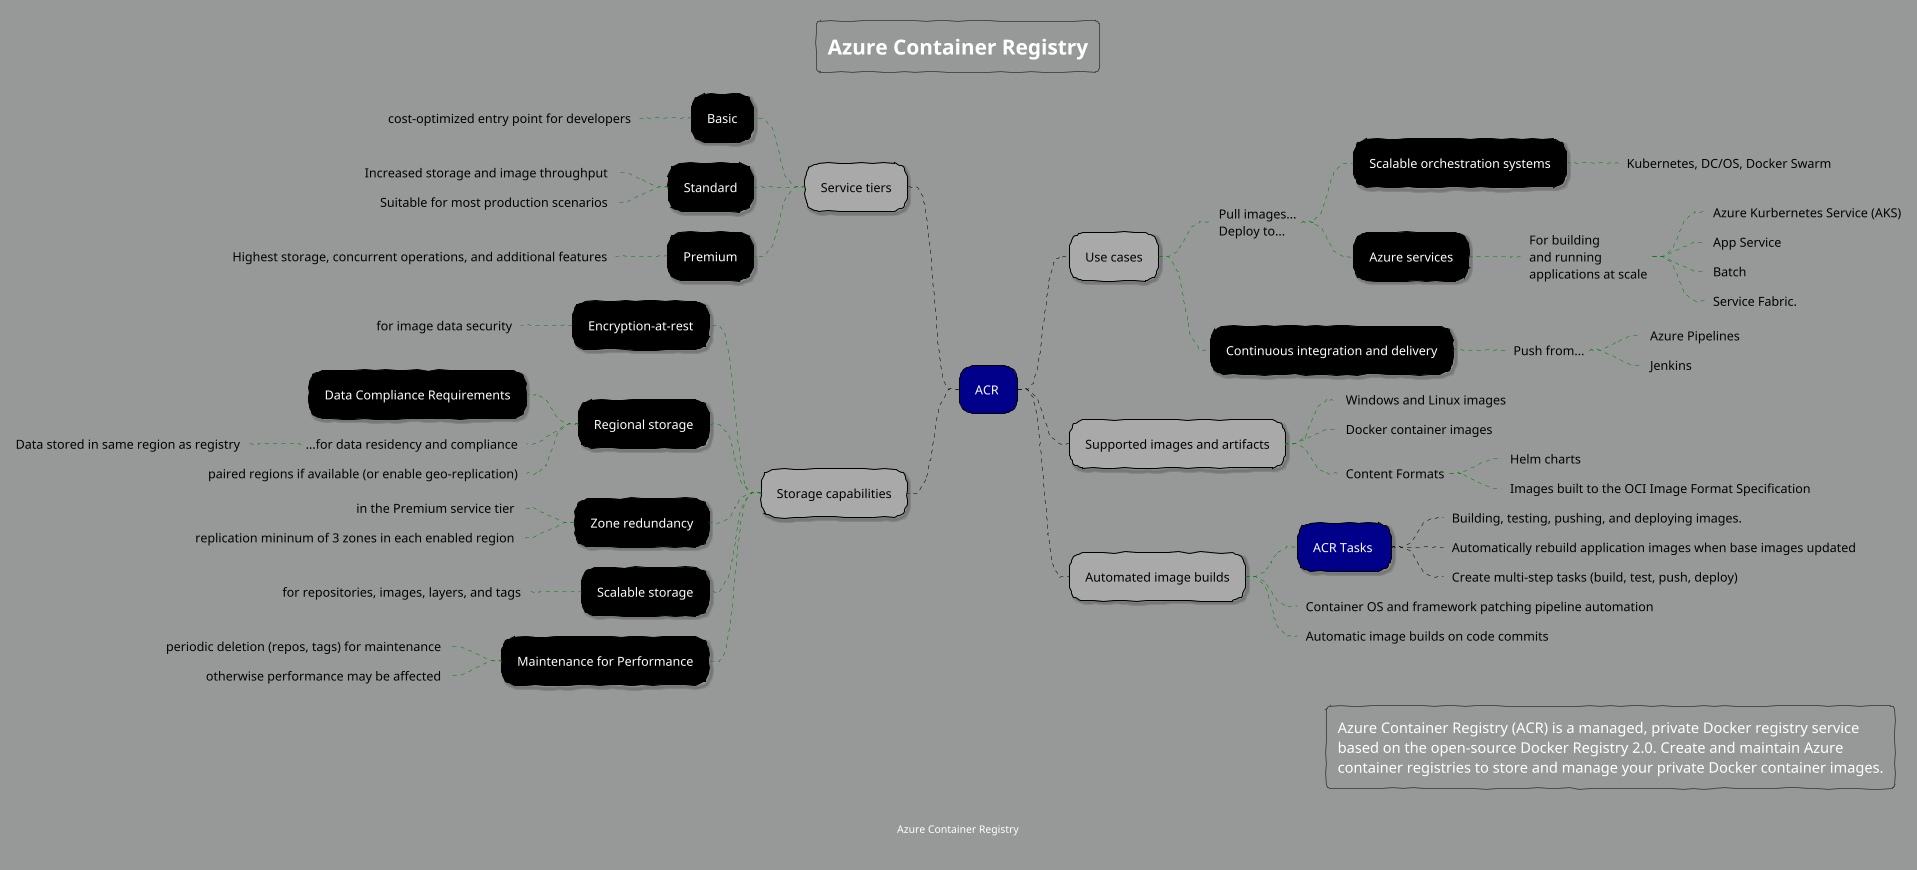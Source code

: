 @startmindmap "Azure Container Registry"


' https://plantuml.com/theme
!theme sketchy
skinparam backgroundColor #969998

title Azure Container Registry
footer Azure Container Registry

<style>
    mindMapDiagram {
        .root {
            BackgroundColor darkblue
            LineColor black
            FontColor white
        }

        node {
            FontColor white
            LineColor black
            BackgroundColor black
            Shadowing 2.0
            RoundCorner 25
        }
        :depth(0) {
            FontColor black
            LineColor white
            BackgroundColor white
            Shadowing 0.0
        }
        :depth(1) {
            FontColor black
            BackgroundColor darkgrey
            Shadowing 2.0
        }

        arrow {
            LineStyle 4
            LineThickness 0.5
            LineColor green
        }

        boxless {
            FontColor black
            Margin 10
            Padding 10
            MaximumWidth 400
        }
    }
</style>

+ ACR <<root>>
++ Use cases
+++_ Pull images...\nDeploy to...
++++ Scalable orchestration systems
+++++_ Kubernetes, DC/OS, Docker Swarm
++++ Azure services
+++++_ For building\nand running\napplications at scale
++++++_ Azure Kurbernetes Service (AKS)
++++++_ App Service
++++++_ Batch
++++++_ Service Fabric.
+++ Continuous integration and delivery
++++_ Push from...
+++++_ Azure Pipelines
+++++_ Jenkins
-- Service tiers
--- Basic
----_ cost-optimized entry point for developers
--- Standard
----_ Increased storage and image throughput
----_ Suitable for most production scenarios
--- Premium
----_ Highest storage, concurrent operations, and additional features

++ Supported images and artifacts
+++_ Windows and Linux images
+++_ Docker container images
+++_ Content Formats
++++_ Helm charts
++++_ Images built to the OCI Image Format Specification
++ Automated image builds
+++ ACR Tasks <<root>>
++++_ Building, testing, pushing, and deploying images.
++++_ Automatically rebuild application images when base images updated
++++_ Create multi-step tasks (build, test, push, deploy)
+++_ Container OS and framework patching pipeline automation
+++_ Automatic image builds on code commits
-- Storage capabilities
--- Encryption-at-rest
----_ for image data security
--- Regional storage
---- Data Compliance Requirements
----_ ...for data residency and compliance
-----_ Data stored in same region as registry
----_ paired regions if available (or enable geo-replication)
--- Zone redundancy
----_ in the Premium service tier
----_ replication mininum of 3 zones in each enabled region
--- Scalable storage
----_ for repositories, images, layers, and tags
--- Maintenance for Performance
----_ periodic deletion (repos, tags) for maintenance
----_ otherwise performance may be affected

legend right
Azure Container Registry (ACR) is a managed, private Docker registry service
based on the open-source Docker Registry 2.0. Create and maintain Azure 
container registries to store and manage your private Docker container images.
endlegend

@endmindmap
